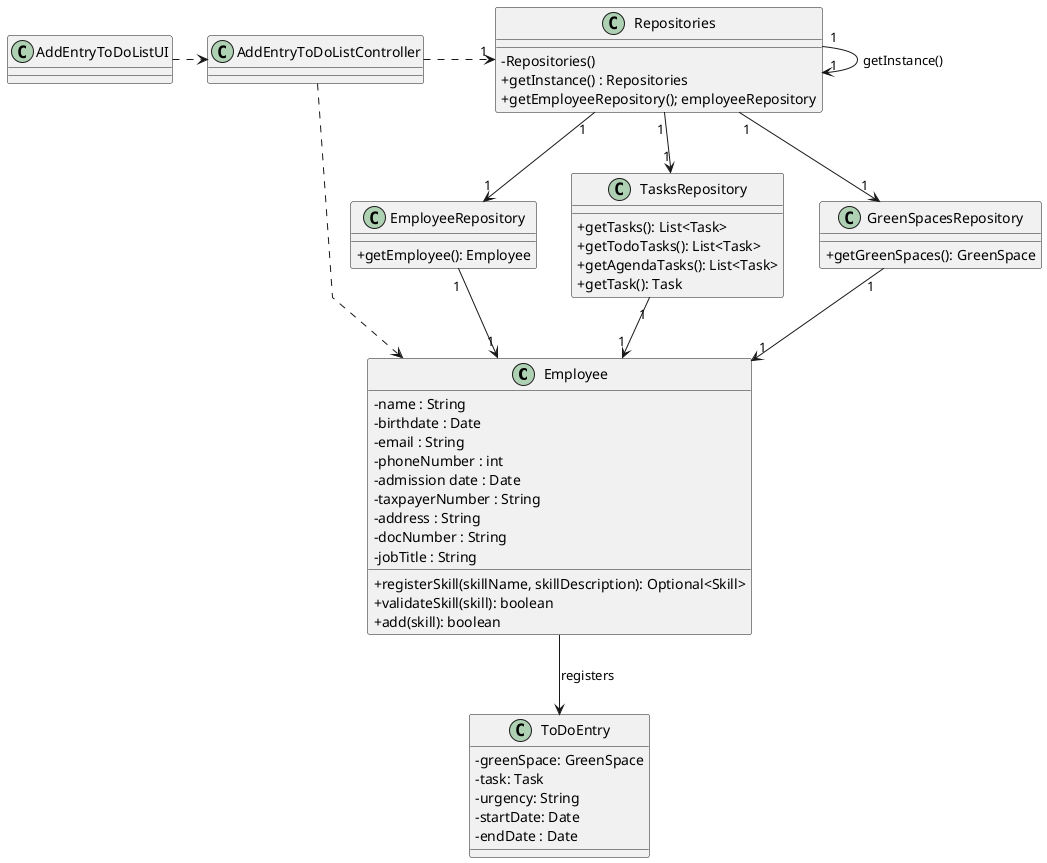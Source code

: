 @startuml
'skinparam monochrome true
skinparam packageStyle rectangle
skinparam shadowing false
skinparam linetype polyline
'skinparam linetype orto

skinparam classAttributeIconSize 0

'left to right direction
class Employee{
    -name : String
    -birthdate : Date
    -email : String
    -phoneNumber : int
    -admission date : Date
    -taxpayerNumber : String
    -address : String
    -docNumber : String
    -jobTitle : String

    +registerSkill(skillName, skillDescription): Optional<Skill>
    +validateSkill(skill): boolean
    +add(skill): boolean
}

class ToDoEntry{
-greenSpace: GreenSpace
-task: Task
-urgency: String
-startDate: Date
-endDate : Date
}


class AddEntryToDoListController{

}

class AddEntryToDoListUI{

}

class Repositories {
    - Repositories()
    + getInstance() : Repositories
    + getEmployeeRepository(); employeeRepository

}
class EmployeeRepository{


+getEmployee(): Employee

}
class TasksRepository{
 +getTasks(): List<Task>
 +getTodoTasks(): List<Task>
 +getAgendaTasks(): List<Task>
 +getTask(): Task
}
class GreenSpacesRepository{
+getGreenSpaces(): GreenSpace
}

AddEntryToDoListUI .>AddEntryToDoListController

AddEntryToDoListController .> "1" Repositories

Repositories "1" --> "1" Repositories : getInstance()
Repositories "1" --> "1" EmployeeRepository
Repositories "1" --> "1" TasksRepository
Repositories "1" --> "1" GreenSpacesRepository

AddEntryToDoListController ..>Employee

EmployeeRepository "1" --> "1" Employee
TasksRepository "1" --> "1" Employee
GreenSpacesRepository "1" --> "1" Employee

Employee --> ToDoEntry: registers


@enduml